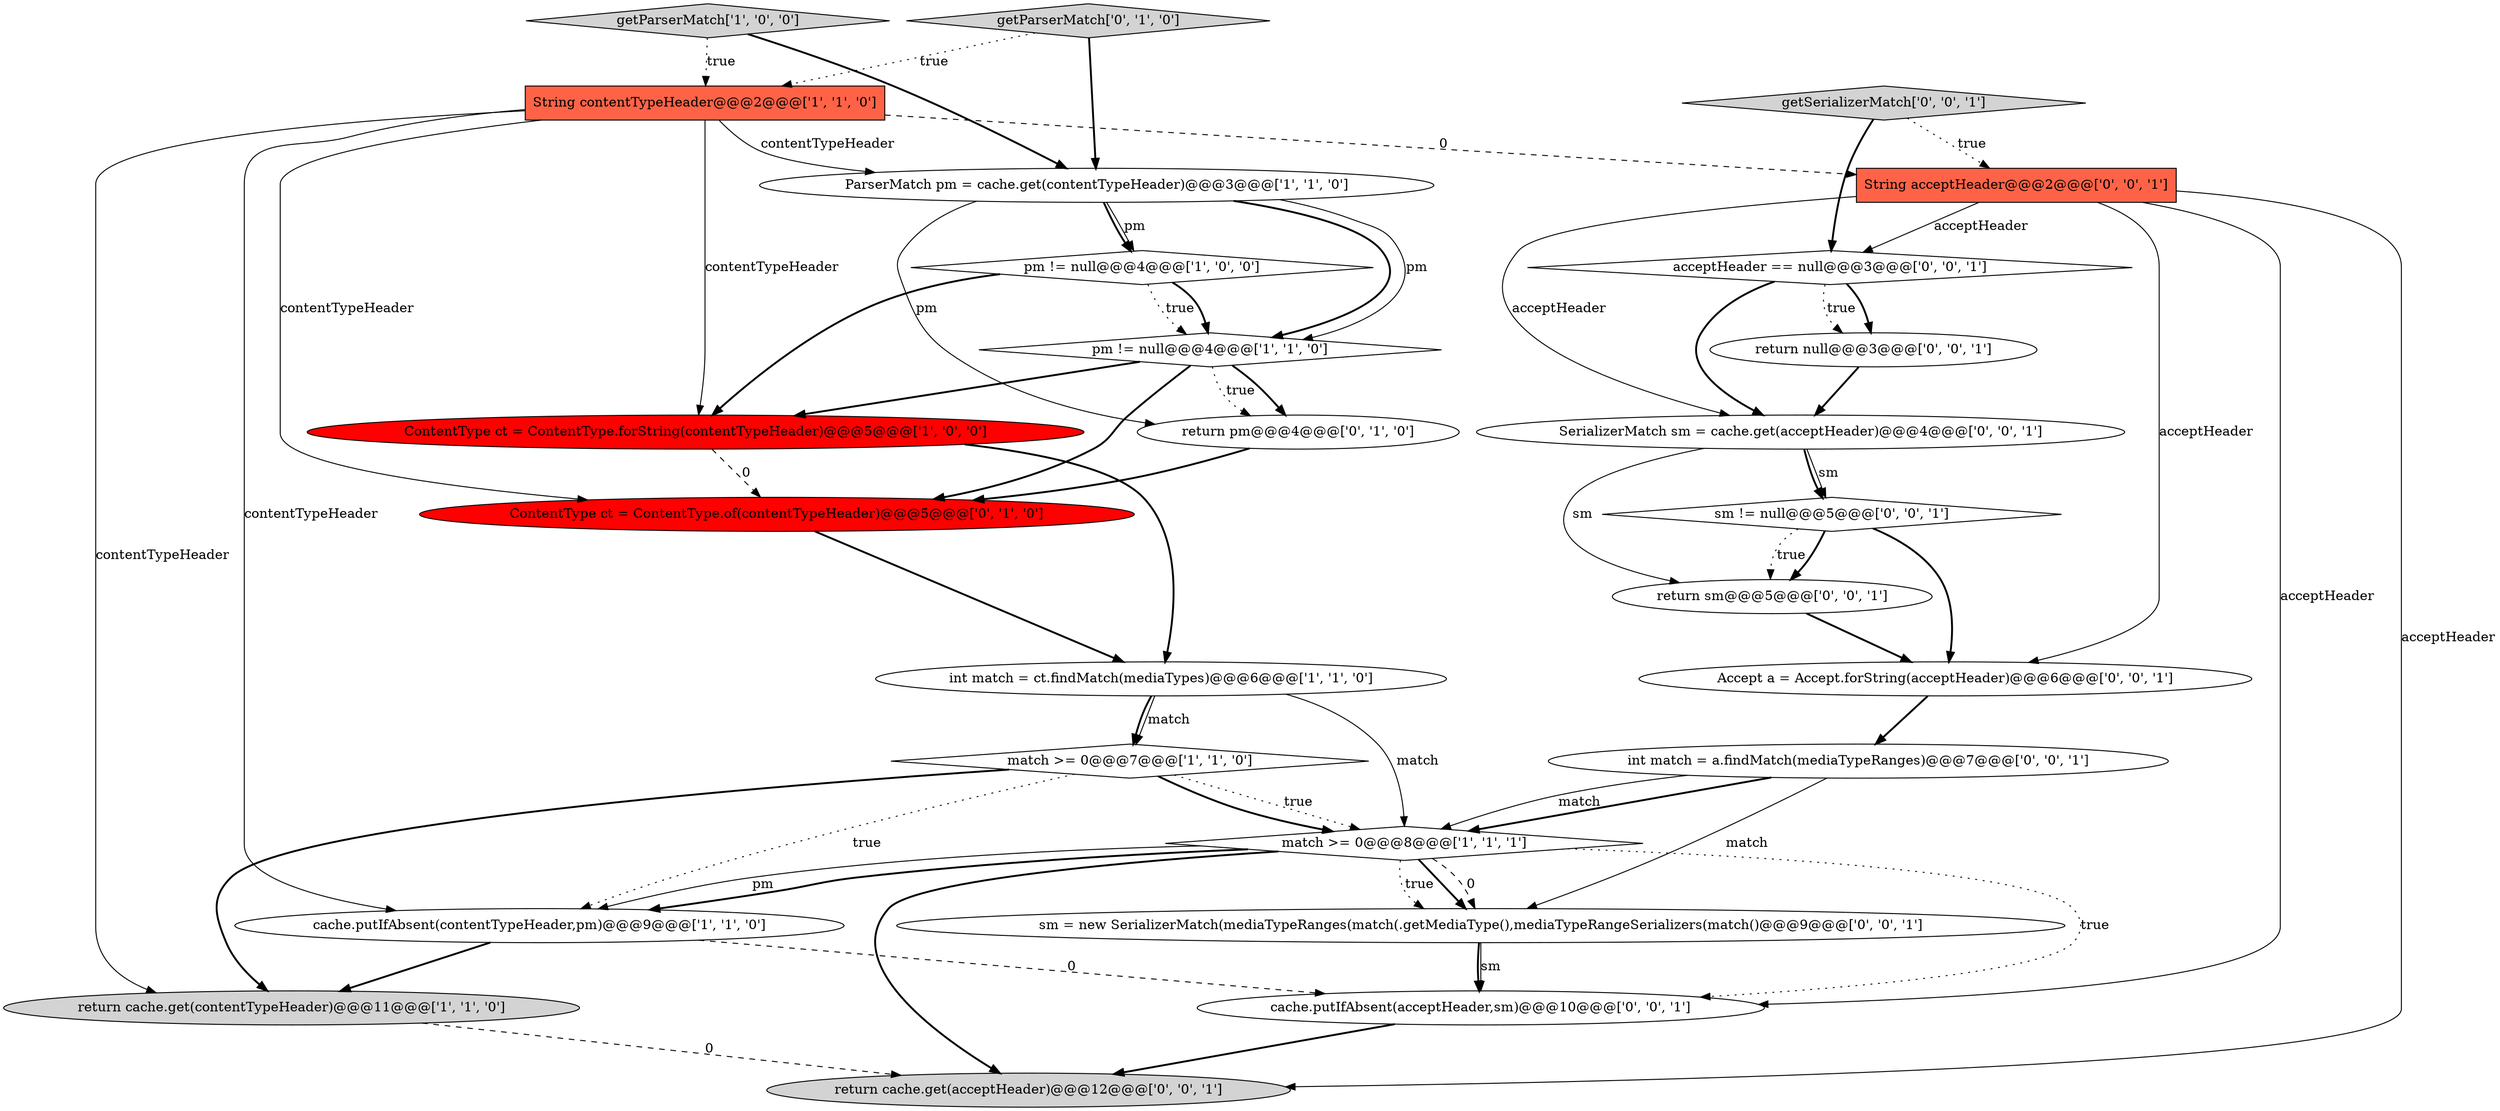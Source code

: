 digraph {
24 [style = filled, label = "return null@@@3@@@['0', '0', '1']", fillcolor = white, shape = ellipse image = "AAA0AAABBB3BBB"];
17 [style = filled, label = "return sm@@@5@@@['0', '0', '1']", fillcolor = white, shape = ellipse image = "AAA0AAABBB3BBB"];
15 [style = filled, label = "SerializerMatch sm = cache.get(acceptHeader)@@@4@@@['0', '0', '1']", fillcolor = white, shape = ellipse image = "AAA0AAABBB3BBB"];
6 [style = filled, label = "int match = ct.findMatch(mediaTypes)@@@6@@@['1', '1', '0']", fillcolor = white, shape = ellipse image = "AAA0AAABBB1BBB"];
12 [style = filled, label = "ContentType ct = ContentType.of(contentTypeHeader)@@@5@@@['0', '1', '0']", fillcolor = red, shape = ellipse image = "AAA1AAABBB2BBB"];
25 [style = filled, label = "cache.putIfAbsent(acceptHeader,sm)@@@10@@@['0', '0', '1']", fillcolor = white, shape = ellipse image = "AAA0AAABBB3BBB"];
0 [style = filled, label = "ContentType ct = ContentType.forString(contentTypeHeader)@@@5@@@['1', '0', '0']", fillcolor = red, shape = ellipse image = "AAA1AAABBB1BBB"];
11 [style = filled, label = "getParserMatch['0', '1', '0']", fillcolor = lightgray, shape = diamond image = "AAA0AAABBB2BBB"];
14 [style = filled, label = "acceptHeader == null@@@3@@@['0', '0', '1']", fillcolor = white, shape = diamond image = "AAA0AAABBB3BBB"];
21 [style = filled, label = "sm = new SerializerMatch(mediaTypeRanges(match(.getMediaType(),mediaTypeRangeSerializers(match()@@@9@@@['0', '0', '1']", fillcolor = white, shape = ellipse image = "AAA0AAABBB3BBB"];
20 [style = filled, label = "int match = a.findMatch(mediaTypeRanges)@@@7@@@['0', '0', '1']", fillcolor = white, shape = ellipse image = "AAA0AAABBB3BBB"];
2 [style = filled, label = "pm != null@@@4@@@['1', '0', '0']", fillcolor = white, shape = diamond image = "AAA0AAABBB1BBB"];
10 [style = filled, label = "String contentTypeHeader@@@2@@@['1', '1', '0']", fillcolor = tomato, shape = box image = "AAA0AAABBB1BBB"];
13 [style = filled, label = "return pm@@@4@@@['0', '1', '0']", fillcolor = white, shape = ellipse image = "AAA0AAABBB2BBB"];
1 [style = filled, label = "match >= 0@@@7@@@['1', '1', '0']", fillcolor = white, shape = diamond image = "AAA0AAABBB1BBB"];
19 [style = filled, label = "sm != null@@@5@@@['0', '0', '1']", fillcolor = white, shape = diamond image = "AAA0AAABBB3BBB"];
9 [style = filled, label = "return cache.get(contentTypeHeader)@@@11@@@['1', '1', '0']", fillcolor = lightgray, shape = ellipse image = "AAA0AAABBB1BBB"];
18 [style = filled, label = "String acceptHeader@@@2@@@['0', '0', '1']", fillcolor = tomato, shape = box image = "AAA0AAABBB3BBB"];
22 [style = filled, label = "getSerializerMatch['0', '0', '1']", fillcolor = lightgray, shape = diamond image = "AAA0AAABBB3BBB"];
4 [style = filled, label = "match >= 0@@@8@@@['1', '1', '1']", fillcolor = white, shape = diamond image = "AAA0AAABBB1BBB"];
8 [style = filled, label = "pm != null@@@4@@@['1', '1', '0']", fillcolor = white, shape = diamond image = "AAA0AAABBB1BBB"];
23 [style = filled, label = "Accept a = Accept.forString(acceptHeader)@@@6@@@['0', '0', '1']", fillcolor = white, shape = ellipse image = "AAA0AAABBB3BBB"];
5 [style = filled, label = "getParserMatch['1', '0', '0']", fillcolor = lightgray, shape = diamond image = "AAA0AAABBB1BBB"];
16 [style = filled, label = "return cache.get(acceptHeader)@@@12@@@['0', '0', '1']", fillcolor = lightgray, shape = ellipse image = "AAA0AAABBB3BBB"];
3 [style = filled, label = "ParserMatch pm = cache.get(contentTypeHeader)@@@3@@@['1', '1', '0']", fillcolor = white, shape = ellipse image = "AAA0AAABBB1BBB"];
7 [style = filled, label = "cache.putIfAbsent(contentTypeHeader,pm)@@@9@@@['1', '1', '0']", fillcolor = white, shape = ellipse image = "AAA0AAABBB1BBB"];
5->3 [style = bold, label=""];
14->24 [style = bold, label=""];
1->4 [style = bold, label=""];
23->20 [style = bold, label=""];
15->19 [style = solid, label="sm"];
9->16 [style = dashed, label="0"];
22->18 [style = dotted, label="true"];
4->7 [style = solid, label="pm"];
18->15 [style = solid, label="acceptHeader"];
2->8 [style = dotted, label="true"];
0->6 [style = bold, label=""];
14->24 [style = dotted, label="true"];
19->17 [style = dotted, label="true"];
11->10 [style = dotted, label="true"];
5->10 [style = dotted, label="true"];
4->21 [style = bold, label=""];
1->4 [style = dotted, label="true"];
10->7 [style = solid, label="contentTypeHeader"];
19->17 [style = bold, label=""];
21->25 [style = bold, label=""];
4->25 [style = dotted, label="true"];
0->12 [style = dashed, label="0"];
15->19 [style = bold, label=""];
4->21 [style = dashed, label="0"];
21->25 [style = solid, label="sm"];
12->6 [style = bold, label=""];
18->23 [style = solid, label="acceptHeader"];
25->16 [style = bold, label=""];
17->23 [style = bold, label=""];
4->7 [style = bold, label=""];
1->9 [style = bold, label=""];
20->4 [style = bold, label=""];
10->0 [style = solid, label="contentTypeHeader"];
1->7 [style = dotted, label="true"];
10->9 [style = solid, label="contentTypeHeader"];
15->17 [style = solid, label="sm"];
8->0 [style = bold, label=""];
6->1 [style = bold, label=""];
7->9 [style = bold, label=""];
4->21 [style = dotted, label="true"];
2->0 [style = bold, label=""];
18->16 [style = solid, label="acceptHeader"];
13->12 [style = bold, label=""];
3->2 [style = bold, label=""];
20->4 [style = solid, label="match"];
10->3 [style = solid, label="contentTypeHeader"];
11->3 [style = bold, label=""];
3->8 [style = bold, label=""];
19->23 [style = bold, label=""];
18->25 [style = solid, label="acceptHeader"];
7->25 [style = dashed, label="0"];
6->1 [style = solid, label="match"];
20->21 [style = solid, label="match"];
14->15 [style = bold, label=""];
8->13 [style = dotted, label="true"];
6->4 [style = solid, label="match"];
18->14 [style = solid, label="acceptHeader"];
10->12 [style = solid, label="contentTypeHeader"];
22->14 [style = bold, label=""];
3->8 [style = solid, label="pm"];
8->12 [style = bold, label=""];
10->18 [style = dashed, label="0"];
4->16 [style = bold, label=""];
8->13 [style = bold, label=""];
2->8 [style = bold, label=""];
3->13 [style = solid, label="pm"];
24->15 [style = bold, label=""];
3->2 [style = solid, label="pm"];
}
